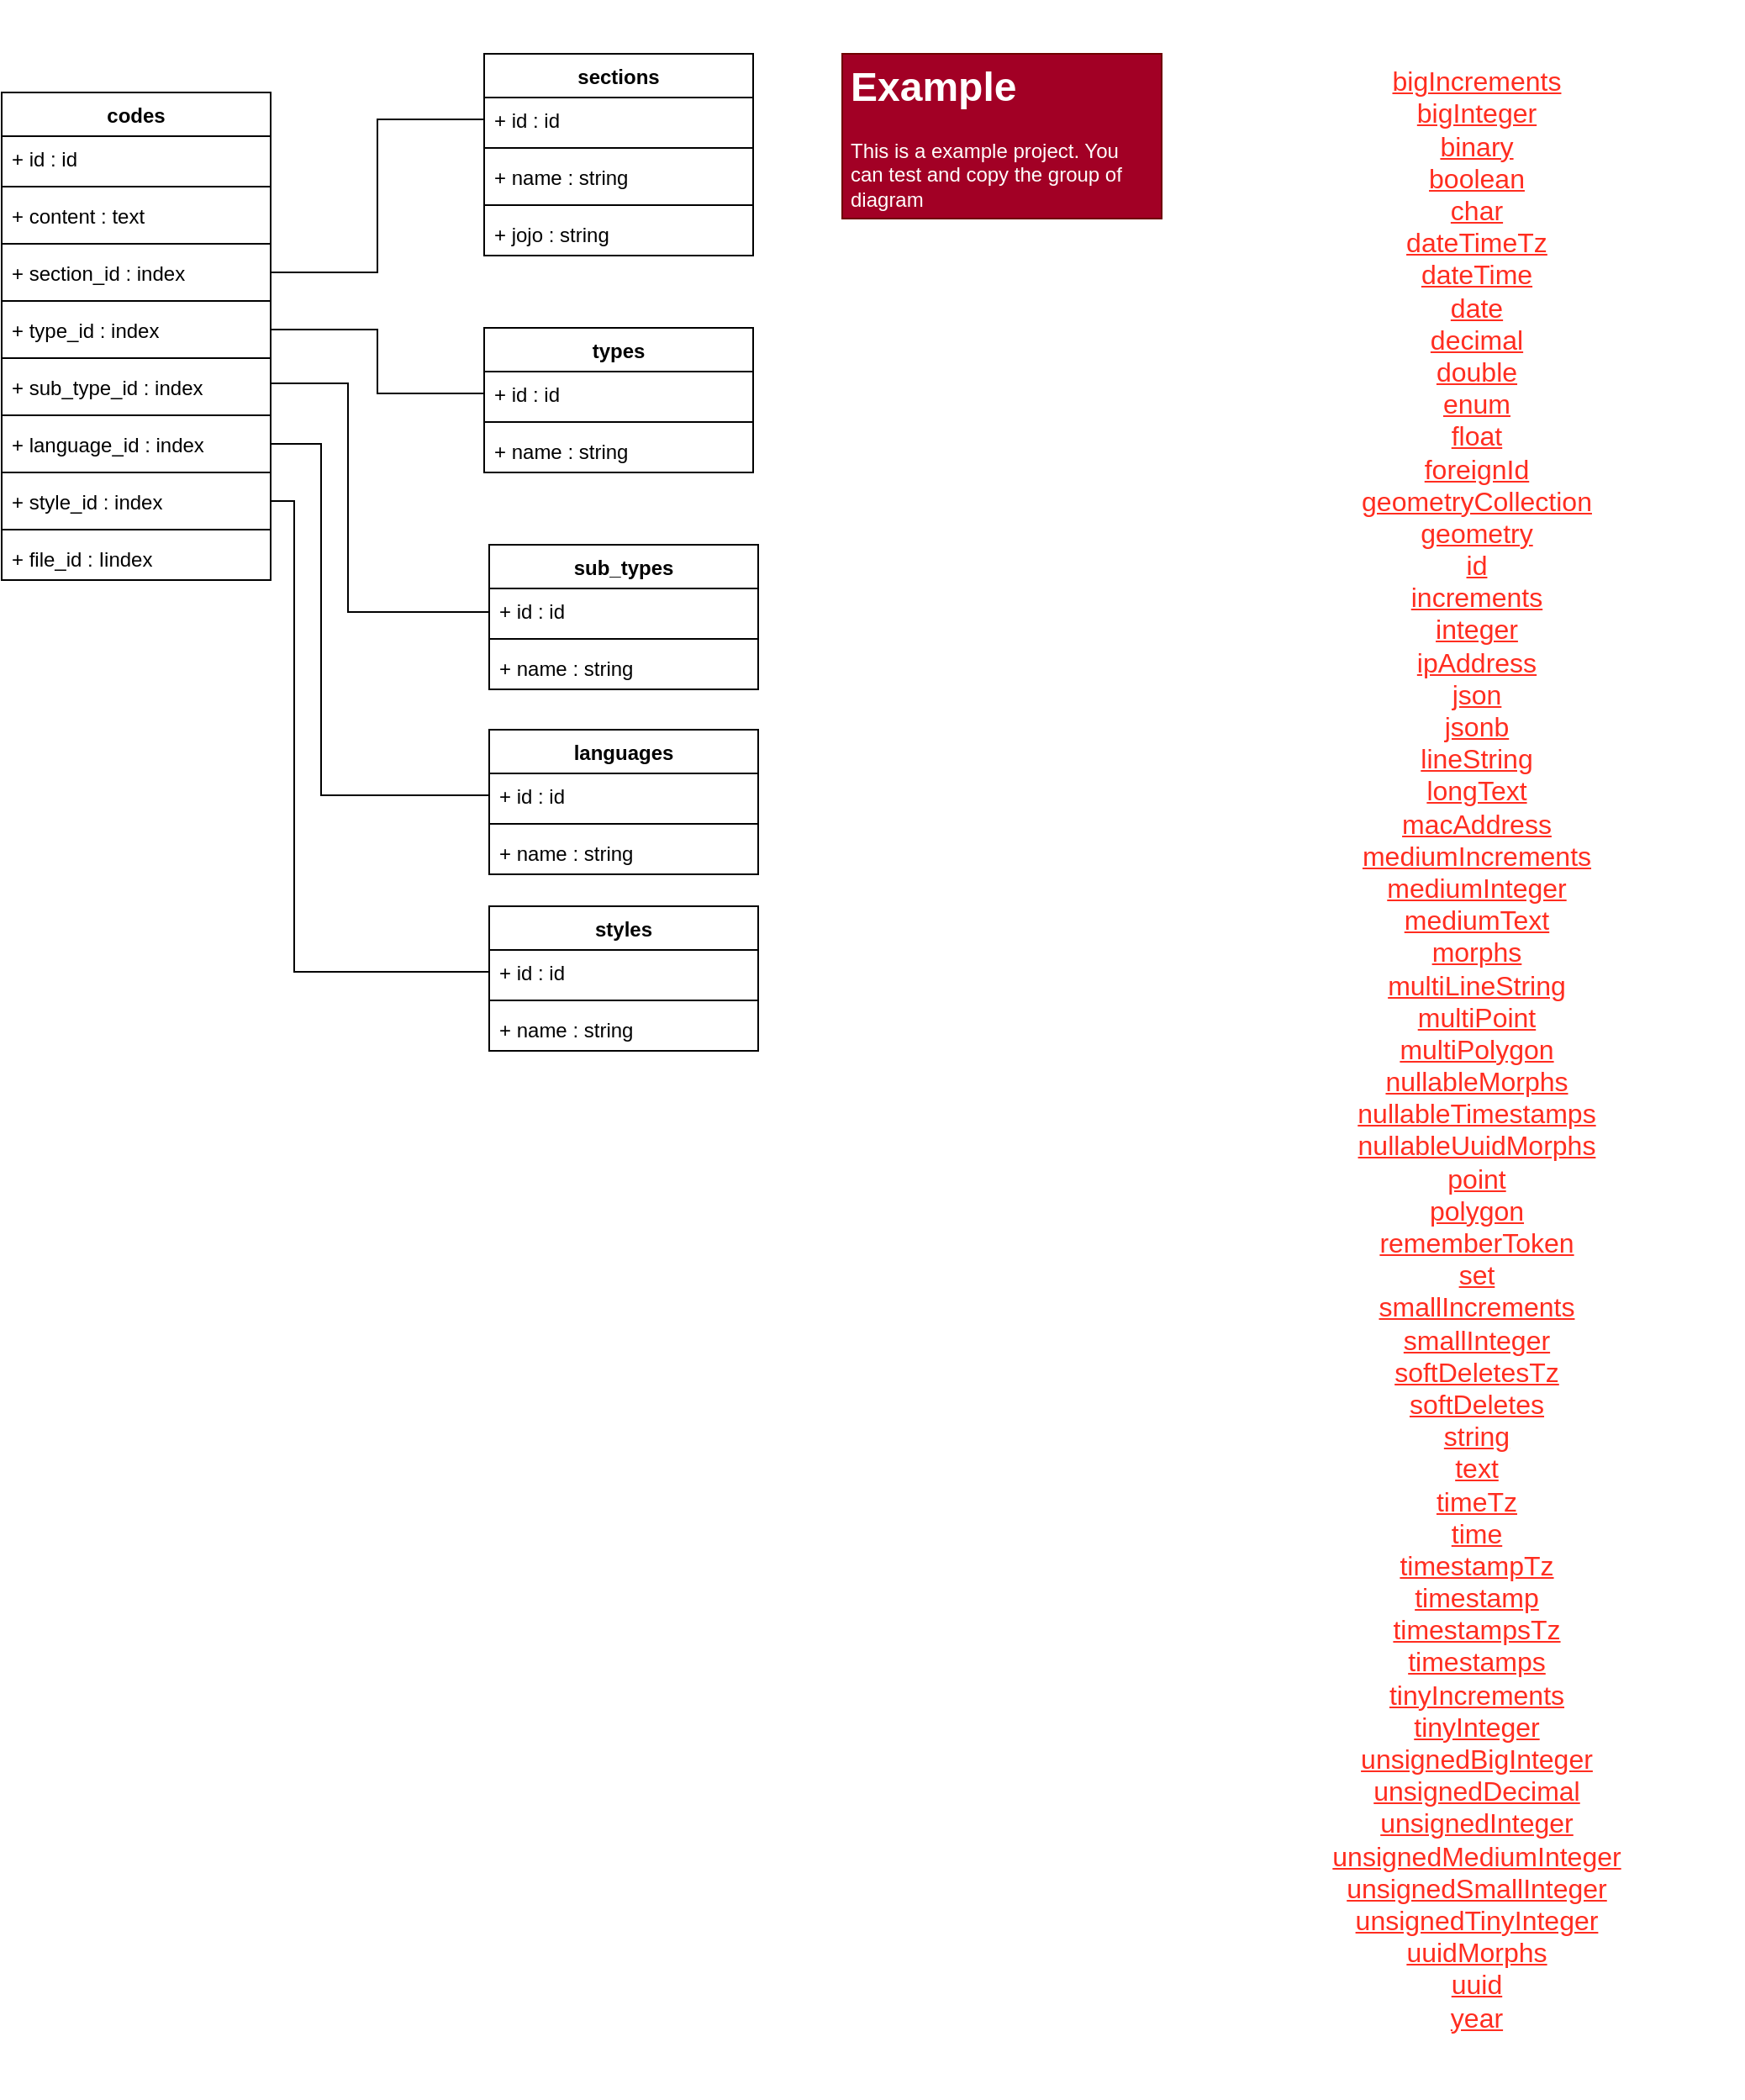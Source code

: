 <mxfile>
    <diagram id="k7ow1dBdbA-1RvV3ZMFT" name="Page-1">
        <mxGraphModel dx="-151" dy="830" grid="0" gridSize="10" guides="1" tooltips="1" connect="1" arrows="1" fold="1" page="1" pageScale="1" pageWidth="827" pageHeight="1169" math="0" shadow="0">
            <root>
                <mxCell id="0"/>
                <mxCell id="1" parent="0"/>
                <mxCell id="LKUsYHRYgJHmpgNFY8rc-46" value="&lt;h1&gt;Example&lt;/h1&gt;&lt;p&gt;This is a example project. You can test and copy the group of diagram&lt;/p&gt;" style="text;html=1;strokeColor=#6F0000;fillColor=#a20025;spacing=5;spacingTop=-20;whiteSpace=wrap;overflow=hidden;rounded=0;fontColor=#ffffff;" parent="1" vertex="1">
                    <mxGeometry x="1435" y="35" width="190" height="98" as="geometry"/>
                </mxCell>
                <mxCell id="LKUsYHRYgJHmpgNFY8rc-47" value="" style="group" parent="1" vertex="1" connectable="0">
                    <mxGeometry x="935" y="35" width="450" height="593" as="geometry"/>
                </mxCell>
                <mxCell id="LKUsYHRYgJHmpgNFY8rc-1" value="sections" style="swimlane;fontStyle=1;align=center;verticalAlign=top;childLayout=stackLayout;horizontal=1;startSize=26;horizontalStack=0;resizeParent=1;resizeParentMax=0;resizeLast=0;collapsible=1;marginBottom=0;" parent="LKUsYHRYgJHmpgNFY8rc-47" vertex="1">
                    <mxGeometry x="287" width="160" height="120" as="geometry"/>
                </mxCell>
                <mxCell id="LKUsYHRYgJHmpgNFY8rc-2" value="+ id : id" style="text;strokeColor=none;fillColor=none;align=left;verticalAlign=top;spacingLeft=4;spacingRight=4;overflow=hidden;rotatable=0;points=[[0,0.5],[1,0.5]];portConstraint=eastwest;" parent="LKUsYHRYgJHmpgNFY8rc-1" vertex="1">
                    <mxGeometry y="26" width="160" height="26" as="geometry"/>
                </mxCell>
                <mxCell id="LKUsYHRYgJHmpgNFY8rc-3" value="" style="line;strokeWidth=1;fillColor=none;align=left;verticalAlign=middle;spacingTop=-1;spacingLeft=3;spacingRight=3;rotatable=0;labelPosition=right;points=[];portConstraint=eastwest;" parent="LKUsYHRYgJHmpgNFY8rc-1" vertex="1">
                    <mxGeometry y="52" width="160" height="8" as="geometry"/>
                </mxCell>
                <mxCell id="LKUsYHRYgJHmpgNFY8rc-4" value="+ name : string" style="text;strokeColor=none;fillColor=none;align=left;verticalAlign=top;spacingLeft=4;spacingRight=4;overflow=hidden;rotatable=0;points=[[0,0.5],[1,0.5]];portConstraint=eastwest;" parent="LKUsYHRYgJHmpgNFY8rc-1" vertex="1">
                    <mxGeometry y="60" width="160" height="26" as="geometry"/>
                </mxCell>
                <mxCell id="LKUsYHRYgJHmpgNFY8rc-5" value="" style="line;strokeWidth=1;fillColor=none;align=left;verticalAlign=middle;spacingTop=-1;spacingLeft=3;spacingRight=3;rotatable=0;labelPosition=right;points=[];portConstraint=eastwest;" parent="LKUsYHRYgJHmpgNFY8rc-1" vertex="1">
                    <mxGeometry y="86" width="160" height="8" as="geometry"/>
                </mxCell>
                <mxCell id="LKUsYHRYgJHmpgNFY8rc-6" value="+ jojo : string" style="text;strokeColor=none;fillColor=none;align=left;verticalAlign=top;spacingLeft=4;spacingRight=4;overflow=hidden;rotatable=0;points=[[0,0.5],[1,0.5]];portConstraint=eastwest;" parent="LKUsYHRYgJHmpgNFY8rc-1" vertex="1">
                    <mxGeometry y="94" width="160" height="26" as="geometry"/>
                </mxCell>
                <mxCell id="LKUsYHRYgJHmpgNFY8rc-7" style="edgeStyle=orthogonalEdgeStyle;rounded=0;orthogonalLoop=1;jettySize=auto;html=1;entryX=0;entryY=0.5;entryDx=0;entryDy=0;endArrow=none;endFill=0;" parent="LKUsYHRYgJHmpgNFY8rc-47" source="LKUsYHRYgJHmpgNFY8rc-27" target="LKUsYHRYgJHmpgNFY8rc-2" edge="1">
                    <mxGeometry relative="1" as="geometry"/>
                </mxCell>
                <mxCell id="LKUsYHRYgJHmpgNFY8rc-18" value="languages" style="swimlane;fontStyle=1;align=center;verticalAlign=top;childLayout=stackLayout;horizontal=1;startSize=26;horizontalStack=0;resizeParent=1;resizeParentMax=0;resizeLast=0;collapsible=1;marginBottom=0;" parent="LKUsYHRYgJHmpgNFY8rc-47" vertex="1">
                    <mxGeometry x="290" y="402" width="160" height="86" as="geometry"/>
                </mxCell>
                <mxCell id="LKUsYHRYgJHmpgNFY8rc-19" value="+ id : id" style="text;strokeColor=none;fillColor=none;align=left;verticalAlign=top;spacingLeft=4;spacingRight=4;overflow=hidden;rotatable=0;points=[[0,0.5],[1,0.5]];portConstraint=eastwest;" parent="LKUsYHRYgJHmpgNFY8rc-18" vertex="1">
                    <mxGeometry y="26" width="160" height="26" as="geometry"/>
                </mxCell>
                <mxCell id="LKUsYHRYgJHmpgNFY8rc-20" value="" style="line;strokeWidth=1;fillColor=none;align=left;verticalAlign=middle;spacingTop=-1;spacingLeft=3;spacingRight=3;rotatable=0;labelPosition=right;points=[];portConstraint=eastwest;" parent="LKUsYHRYgJHmpgNFY8rc-18" vertex="1">
                    <mxGeometry y="52" width="160" height="8" as="geometry"/>
                </mxCell>
                <mxCell id="LKUsYHRYgJHmpgNFY8rc-21" value="+ name : string" style="text;strokeColor=none;fillColor=none;align=left;verticalAlign=top;spacingLeft=4;spacingRight=4;overflow=hidden;rotatable=0;points=[[0,0.5],[1,0.5]];portConstraint=eastwest;" parent="LKUsYHRYgJHmpgNFY8rc-18" vertex="1">
                    <mxGeometry y="60" width="160" height="26" as="geometry"/>
                </mxCell>
                <mxCell id="LKUsYHRYgJHmpgNFY8rc-22" value="codes" style="swimlane;fontStyle=1;align=center;verticalAlign=top;childLayout=stackLayout;horizontal=1;startSize=26;horizontalStack=0;resizeParent=1;resizeParentMax=0;resizeLast=0;collapsible=1;marginBottom=0;" parent="LKUsYHRYgJHmpgNFY8rc-47" vertex="1">
                    <mxGeometry y="23" width="160" height="290" as="geometry"/>
                </mxCell>
                <mxCell id="LKUsYHRYgJHmpgNFY8rc-23" value="+ id : id" style="text;strokeColor=none;fillColor=none;align=left;verticalAlign=top;spacingLeft=4;spacingRight=4;overflow=hidden;rotatable=0;points=[[0,0.5],[1,0.5]];portConstraint=eastwest;" parent="LKUsYHRYgJHmpgNFY8rc-22" vertex="1">
                    <mxGeometry y="26" width="160" height="26" as="geometry"/>
                </mxCell>
                <mxCell id="LKUsYHRYgJHmpgNFY8rc-24" value="" style="line;strokeWidth=1;fillColor=none;align=left;verticalAlign=middle;spacingTop=-1;spacingLeft=3;spacingRight=3;rotatable=0;labelPosition=right;points=[];portConstraint=eastwest;" parent="LKUsYHRYgJHmpgNFY8rc-22" vertex="1">
                    <mxGeometry y="52" width="160" height="8" as="geometry"/>
                </mxCell>
                <mxCell id="LKUsYHRYgJHmpgNFY8rc-25" value="+ content : text" style="text;strokeColor=none;fillColor=none;align=left;verticalAlign=top;spacingLeft=4;spacingRight=4;overflow=hidden;rotatable=0;points=[[0,0.5],[1,0.5]];portConstraint=eastwest;" parent="LKUsYHRYgJHmpgNFY8rc-22" vertex="1">
                    <mxGeometry y="60" width="160" height="26" as="geometry"/>
                </mxCell>
                <mxCell id="LKUsYHRYgJHmpgNFY8rc-26" value="" style="line;strokeWidth=1;fillColor=none;align=left;verticalAlign=middle;spacingTop=-1;spacingLeft=3;spacingRight=3;rotatable=0;labelPosition=right;points=[];portConstraint=eastwest;" parent="LKUsYHRYgJHmpgNFY8rc-22" vertex="1">
                    <mxGeometry y="86" width="160" height="8" as="geometry"/>
                </mxCell>
                <mxCell id="LKUsYHRYgJHmpgNFY8rc-27" value="+ section_id : index" style="text;strokeColor=none;fillColor=none;align=left;verticalAlign=top;spacingLeft=4;spacingRight=4;overflow=hidden;rotatable=0;points=[[0,0.5],[1,0.5]];portConstraint=eastwest;" parent="LKUsYHRYgJHmpgNFY8rc-22" vertex="1">
                    <mxGeometry y="94" width="160" height="26" as="geometry"/>
                </mxCell>
                <mxCell id="LKUsYHRYgJHmpgNFY8rc-28" value="" style="line;strokeWidth=1;fillColor=none;align=left;verticalAlign=middle;spacingTop=-1;spacingLeft=3;spacingRight=3;rotatable=0;labelPosition=right;points=[];portConstraint=eastwest;" parent="LKUsYHRYgJHmpgNFY8rc-22" vertex="1">
                    <mxGeometry y="120" width="160" height="8" as="geometry"/>
                </mxCell>
                <mxCell id="LKUsYHRYgJHmpgNFY8rc-29" value="+ type_id : index" style="text;strokeColor=none;fillColor=none;align=left;verticalAlign=top;spacingLeft=4;spacingRight=4;overflow=hidden;rotatable=0;points=[[0,0.5],[1,0.5]];portConstraint=eastwest;" parent="LKUsYHRYgJHmpgNFY8rc-22" vertex="1">
                    <mxGeometry y="128" width="160" height="26" as="geometry"/>
                </mxCell>
                <mxCell id="LKUsYHRYgJHmpgNFY8rc-30" value="" style="line;strokeWidth=1;fillColor=none;align=left;verticalAlign=middle;spacingTop=-1;spacingLeft=3;spacingRight=3;rotatable=0;labelPosition=right;points=[];portConstraint=eastwest;" parent="LKUsYHRYgJHmpgNFY8rc-22" vertex="1">
                    <mxGeometry y="154" width="160" height="8" as="geometry"/>
                </mxCell>
                <mxCell id="LKUsYHRYgJHmpgNFY8rc-31" value="+ sub_type_id : index" style="text;strokeColor=none;fillColor=none;align=left;verticalAlign=top;spacingLeft=4;spacingRight=4;overflow=hidden;rotatable=0;points=[[0,0.5],[1,0.5]];portConstraint=eastwest;" parent="LKUsYHRYgJHmpgNFY8rc-22" vertex="1">
                    <mxGeometry y="162" width="160" height="26" as="geometry"/>
                </mxCell>
                <mxCell id="LKUsYHRYgJHmpgNFY8rc-32" value="" style="line;strokeWidth=1;fillColor=none;align=left;verticalAlign=middle;spacingTop=-1;spacingLeft=3;spacingRight=3;rotatable=0;labelPosition=right;points=[];portConstraint=eastwest;" parent="LKUsYHRYgJHmpgNFY8rc-22" vertex="1">
                    <mxGeometry y="188" width="160" height="8" as="geometry"/>
                </mxCell>
                <mxCell id="LKUsYHRYgJHmpgNFY8rc-33" value="+ language_id : index" style="text;strokeColor=none;fillColor=none;align=left;verticalAlign=top;spacingLeft=4;spacingRight=4;overflow=hidden;rotatable=0;points=[[0,0.5],[1,0.5]];portConstraint=eastwest;" parent="LKUsYHRYgJHmpgNFY8rc-22" vertex="1">
                    <mxGeometry y="196" width="160" height="26" as="geometry"/>
                </mxCell>
                <mxCell id="LKUsYHRYgJHmpgNFY8rc-34" value="" style="line;strokeWidth=1;fillColor=none;align=left;verticalAlign=middle;spacingTop=-1;spacingLeft=3;spacingRight=3;rotatable=0;labelPosition=right;points=[];portConstraint=eastwest;" parent="LKUsYHRYgJHmpgNFY8rc-22" vertex="1">
                    <mxGeometry y="222" width="160" height="8" as="geometry"/>
                </mxCell>
                <mxCell id="LKUsYHRYgJHmpgNFY8rc-35" value="+ style_id : index" style="text;strokeColor=none;fillColor=none;align=left;verticalAlign=top;spacingLeft=4;spacingRight=4;overflow=hidden;rotatable=0;points=[[0,0.5],[1,0.5]];portConstraint=eastwest;" parent="LKUsYHRYgJHmpgNFY8rc-22" vertex="1">
                    <mxGeometry y="230" width="160" height="26" as="geometry"/>
                </mxCell>
                <mxCell id="LKUsYHRYgJHmpgNFY8rc-36" value="" style="line;strokeWidth=1;fillColor=none;align=left;verticalAlign=middle;spacingTop=-1;spacingLeft=3;spacingRight=3;rotatable=0;labelPosition=right;points=[];portConstraint=eastwest;" parent="LKUsYHRYgJHmpgNFY8rc-22" vertex="1">
                    <mxGeometry y="256" width="160" height="8" as="geometry"/>
                </mxCell>
                <mxCell id="LKUsYHRYgJHmpgNFY8rc-37" value="+ file_id : Iindex" style="text;strokeColor=none;fillColor=none;align=left;verticalAlign=top;spacingLeft=4;spacingRight=4;overflow=hidden;rotatable=0;points=[[0,0.5],[1,0.5]];portConstraint=eastwest;" parent="LKUsYHRYgJHmpgNFY8rc-22" vertex="1">
                    <mxGeometry y="264" width="160" height="26" as="geometry"/>
                </mxCell>
                <mxCell id="LKUsYHRYgJHmpgNFY8rc-40" style="edgeStyle=orthogonalEdgeStyle;rounded=0;orthogonalLoop=1;jettySize=auto;html=1;entryX=0;entryY=0.5;entryDx=0;entryDy=0;endArrow=none;endFill=0;" parent="LKUsYHRYgJHmpgNFY8rc-47" source="LKUsYHRYgJHmpgNFY8rc-33" target="LKUsYHRYgJHmpgNFY8rc-19" edge="1">
                    <mxGeometry relative="1" as="geometry">
                        <Array as="points">
                            <mxPoint x="190" y="232"/>
                            <mxPoint x="190" y="441"/>
                        </Array>
                    </mxGeometry>
                </mxCell>
                <mxCell id="LKUsYHRYgJHmpgNFY8rc-41" value="styles" style="swimlane;fontStyle=1;align=center;verticalAlign=top;childLayout=stackLayout;horizontal=1;startSize=26;horizontalStack=0;resizeParent=1;resizeParentMax=0;resizeLast=0;collapsible=1;marginBottom=0;" parent="LKUsYHRYgJHmpgNFY8rc-47" vertex="1">
                    <mxGeometry x="290" y="507" width="160" height="86" as="geometry"/>
                </mxCell>
                <mxCell id="LKUsYHRYgJHmpgNFY8rc-42" value="+ id : id" style="text;strokeColor=none;fillColor=none;align=left;verticalAlign=top;spacingLeft=4;spacingRight=4;overflow=hidden;rotatable=0;points=[[0,0.5],[1,0.5]];portConstraint=eastwest;" parent="LKUsYHRYgJHmpgNFY8rc-41" vertex="1">
                    <mxGeometry y="26" width="160" height="26" as="geometry"/>
                </mxCell>
                <mxCell id="LKUsYHRYgJHmpgNFY8rc-43" value="" style="line;strokeWidth=1;fillColor=none;align=left;verticalAlign=middle;spacingTop=-1;spacingLeft=3;spacingRight=3;rotatable=0;labelPosition=right;points=[];portConstraint=eastwest;" parent="LKUsYHRYgJHmpgNFY8rc-41" vertex="1">
                    <mxGeometry y="52" width="160" height="8" as="geometry"/>
                </mxCell>
                <mxCell id="LKUsYHRYgJHmpgNFY8rc-44" value="+ name : string" style="text;strokeColor=none;fillColor=none;align=left;verticalAlign=top;spacingLeft=4;spacingRight=4;overflow=hidden;rotatable=0;points=[[0,0.5],[1,0.5]];portConstraint=eastwest;" parent="LKUsYHRYgJHmpgNFY8rc-41" vertex="1">
                    <mxGeometry y="60" width="160" height="26" as="geometry"/>
                </mxCell>
                <mxCell id="LKUsYHRYgJHmpgNFY8rc-45" style="edgeStyle=orthogonalEdgeStyle;rounded=0;orthogonalLoop=1;jettySize=auto;html=1;endArrow=none;endFill=0;" parent="LKUsYHRYgJHmpgNFY8rc-47" source="LKUsYHRYgJHmpgNFY8rc-35" target="LKUsYHRYgJHmpgNFY8rc-42" edge="1">
                    <mxGeometry relative="1" as="geometry">
                        <Array as="points">
                            <mxPoint x="174" y="266"/>
                            <mxPoint x="174" y="546"/>
                        </Array>
                    </mxGeometry>
                </mxCell>
                <mxCell id="LKUsYHRYgJHmpgNFY8rc-14" value="sub_types" style="swimlane;fontStyle=1;align=center;verticalAlign=top;childLayout=stackLayout;horizontal=1;startSize=26;horizontalStack=0;resizeParent=1;resizeParentMax=0;resizeLast=0;collapsible=1;marginBottom=0;" parent="LKUsYHRYgJHmpgNFY8rc-47" vertex="1">
                    <mxGeometry x="290" y="292" width="160" height="86" as="geometry"/>
                </mxCell>
                <mxCell id="LKUsYHRYgJHmpgNFY8rc-15" value="+ id : id" style="text;strokeColor=none;fillColor=none;align=left;verticalAlign=top;spacingLeft=4;spacingRight=4;overflow=hidden;rotatable=0;points=[[0,0.5],[1,0.5]];portConstraint=eastwest;" parent="LKUsYHRYgJHmpgNFY8rc-14" vertex="1">
                    <mxGeometry y="26" width="160" height="26" as="geometry"/>
                </mxCell>
                <mxCell id="LKUsYHRYgJHmpgNFY8rc-16" value="" style="line;strokeWidth=1;fillColor=none;align=left;verticalAlign=middle;spacingTop=-1;spacingLeft=3;spacingRight=3;rotatable=0;labelPosition=right;points=[];portConstraint=eastwest;" parent="LKUsYHRYgJHmpgNFY8rc-14" vertex="1">
                    <mxGeometry y="52" width="160" height="8" as="geometry"/>
                </mxCell>
                <mxCell id="LKUsYHRYgJHmpgNFY8rc-17" value="+ name : string" style="text;strokeColor=none;fillColor=none;align=left;verticalAlign=top;spacingLeft=4;spacingRight=4;overflow=hidden;rotatable=0;points=[[0,0.5],[1,0.5]];portConstraint=eastwest;" parent="LKUsYHRYgJHmpgNFY8rc-14" vertex="1">
                    <mxGeometry y="60" width="160" height="26" as="geometry"/>
                </mxCell>
                <mxCell id="LKUsYHRYgJHmpgNFY8rc-13" style="edgeStyle=orthogonalEdgeStyle;rounded=0;orthogonalLoop=1;jettySize=auto;html=1;endArrow=none;endFill=0;" parent="LKUsYHRYgJHmpgNFY8rc-47" source="LKUsYHRYgJHmpgNFY8rc-14" target="LKUsYHRYgJHmpgNFY8rc-31" edge="1">
                    <mxGeometry relative="1" as="geometry">
                        <Array as="points">
                            <mxPoint x="206" y="332"/>
                            <mxPoint x="206" y="196"/>
                        </Array>
                    </mxGeometry>
                </mxCell>
                <mxCell id="LKUsYHRYgJHmpgNFY8rc-9" value="types" style="swimlane;fontStyle=1;align=center;verticalAlign=top;childLayout=stackLayout;horizontal=1;startSize=26;horizontalStack=0;resizeParent=1;resizeParentMax=0;resizeLast=0;collapsible=1;marginBottom=0;" parent="LKUsYHRYgJHmpgNFY8rc-47" vertex="1">
                    <mxGeometry x="287" y="163" width="160" height="86" as="geometry"/>
                </mxCell>
                <mxCell id="LKUsYHRYgJHmpgNFY8rc-10" value="+ id : id" style="text;strokeColor=none;fillColor=none;align=left;verticalAlign=top;spacingLeft=4;spacingRight=4;overflow=hidden;rotatable=0;points=[[0,0.5],[1,0.5]];portConstraint=eastwest;" parent="LKUsYHRYgJHmpgNFY8rc-9" vertex="1">
                    <mxGeometry y="26" width="160" height="26" as="geometry"/>
                </mxCell>
                <mxCell id="LKUsYHRYgJHmpgNFY8rc-11" value="" style="line;strokeWidth=1;fillColor=none;align=left;verticalAlign=middle;spacingTop=-1;spacingLeft=3;spacingRight=3;rotatable=0;labelPosition=right;points=[];portConstraint=eastwest;" parent="LKUsYHRYgJHmpgNFY8rc-9" vertex="1">
                    <mxGeometry y="52" width="160" height="8" as="geometry"/>
                </mxCell>
                <mxCell id="LKUsYHRYgJHmpgNFY8rc-12" value="+ name : string" style="text;strokeColor=none;fillColor=none;align=left;verticalAlign=top;spacingLeft=4;spacingRight=4;overflow=hidden;rotatable=0;points=[[0,0.5],[1,0.5]];portConstraint=eastwest;" parent="LKUsYHRYgJHmpgNFY8rc-9" vertex="1">
                    <mxGeometry y="60" width="160" height="26" as="geometry"/>
                </mxCell>
                <mxCell id="LKUsYHRYgJHmpgNFY8rc-8" style="edgeStyle=orthogonalEdgeStyle;rounded=0;orthogonalLoop=1;jettySize=auto;html=1;endArrow=none;endFill=0;" parent="LKUsYHRYgJHmpgNFY8rc-47" source="LKUsYHRYgJHmpgNFY8rc-29" target="LKUsYHRYgJHmpgNFY8rc-10" edge="1">
                    <mxGeometry relative="1" as="geometry"/>
                </mxCell>
                <mxCell id="LKUsYHRYgJHmpgNFY8rc-48" value="&lt;a href=&quot;https://laravel.com/docs/8.x/migrations#column-method-bigIncrements&quot; style=&quot;box-sizing: border-box ; border: 0px solid rgb(231 , 232 , 242) ; color: rgb(255 , 45 , 32) ; position: relative ; transition: all 0.3s ease 0s ; word-break: break-word ; display: block ; font-family: , , , , , &amp;#34;segoe ui&amp;#34; , &amp;#34;roboto&amp;#34; , &amp;#34;helvetica neue&amp;#34; , &amp;#34;arial&amp;#34; , &amp;#34;noto sans&amp;#34; , sans-serif , &amp;#34;apple color emoji&amp;#34; , &amp;#34;segoe ui emoji&amp;#34; , &amp;#34;segoe ui symbol&amp;#34; , &amp;#34;noto color emoji&amp;#34; ; font-size: 16px&quot;&gt;bigIncrements&lt;/a&gt;&lt;a href=&quot;https://laravel.com/docs/8.x/migrations#column-method-bigInteger&quot; style=&quot;box-sizing: border-box ; border: 0px solid rgb(231 , 232 , 242) ; color: rgb(255 , 45 , 32) ; position: relative ; transition: all 0.3s ease 0s ; word-break: break-word ; display: block ; font-family: , , , , , &amp;#34;segoe ui&amp;#34; , &amp;#34;roboto&amp;#34; , &amp;#34;helvetica neue&amp;#34; , &amp;#34;arial&amp;#34; , &amp;#34;noto sans&amp;#34; , sans-serif , &amp;#34;apple color emoji&amp;#34; , &amp;#34;segoe ui emoji&amp;#34; , &amp;#34;segoe ui symbol&amp;#34; , &amp;#34;noto color emoji&amp;#34; ; font-size: 16px&quot;&gt;bigInteger&lt;/a&gt;&lt;a href=&quot;https://laravel.com/docs/8.x/migrations#column-method-binary&quot; style=&quot;box-sizing: border-box ; border: 0px solid rgb(231 , 232 , 242) ; color: rgb(255 , 45 , 32) ; position: relative ; transition: all 0.3s ease 0s ; word-break: break-word ; display: block ; font-family: , , , , , &amp;#34;segoe ui&amp;#34; , &amp;#34;roboto&amp;#34; , &amp;#34;helvetica neue&amp;#34; , &amp;#34;arial&amp;#34; , &amp;#34;noto sans&amp;#34; , sans-serif , &amp;#34;apple color emoji&amp;#34; , &amp;#34;segoe ui emoji&amp;#34; , &amp;#34;segoe ui symbol&amp;#34; , &amp;#34;noto color emoji&amp;#34; ; font-size: 16px&quot;&gt;binary&lt;/a&gt;&lt;a href=&quot;https://laravel.com/docs/8.x/migrations#column-method-boolean&quot; style=&quot;box-sizing: border-box ; border: 0px solid rgb(231 , 232 , 242) ; color: rgb(255 , 45 , 32) ; position: relative ; transition: all 0.3s ease 0s ; word-break: break-word ; display: block ; font-family: , , , , , &amp;#34;segoe ui&amp;#34; , &amp;#34;roboto&amp;#34; , &amp;#34;helvetica neue&amp;#34; , &amp;#34;arial&amp;#34; , &amp;#34;noto sans&amp;#34; , sans-serif , &amp;#34;apple color emoji&amp;#34; , &amp;#34;segoe ui emoji&amp;#34; , &amp;#34;segoe ui symbol&amp;#34; , &amp;#34;noto color emoji&amp;#34; ; font-size: 16px&quot;&gt;boolean&lt;/a&gt;&lt;a href=&quot;https://laravel.com/docs/8.x/migrations#column-method-char&quot; style=&quot;box-sizing: border-box ; border: 0px solid rgb(231 , 232 , 242) ; color: rgb(255 , 45 , 32) ; position: relative ; transition: all 0.3s ease 0s ; word-break: break-word ; display: block ; font-family: , , , , , &amp;#34;segoe ui&amp;#34; , &amp;#34;roboto&amp;#34; , &amp;#34;helvetica neue&amp;#34; , &amp;#34;arial&amp;#34; , &amp;#34;noto sans&amp;#34; , sans-serif , &amp;#34;apple color emoji&amp;#34; , &amp;#34;segoe ui emoji&amp;#34; , &amp;#34;segoe ui symbol&amp;#34; , &amp;#34;noto color emoji&amp;#34; ; font-size: 16px&quot;&gt;char&lt;/a&gt;&lt;a href=&quot;https://laravel.com/docs/8.x/migrations#column-method-dateTimeTz&quot; style=&quot;box-sizing: border-box ; border: 0px solid rgb(231 , 232 , 242) ; color: rgb(255 , 45 , 32) ; position: relative ; transition: all 0.3s ease 0s ; word-break: break-word ; display: block ; font-family: , , , , , &amp;#34;segoe ui&amp;#34; , &amp;#34;roboto&amp;#34; , &amp;#34;helvetica neue&amp;#34; , &amp;#34;arial&amp;#34; , &amp;#34;noto sans&amp;#34; , sans-serif , &amp;#34;apple color emoji&amp;#34; , &amp;#34;segoe ui emoji&amp;#34; , &amp;#34;segoe ui symbol&amp;#34; , &amp;#34;noto color emoji&amp;#34; ; font-size: 16px&quot;&gt;dateTimeTz&lt;/a&gt;&lt;a href=&quot;https://laravel.com/docs/8.x/migrations#column-method-dateTime&quot; style=&quot;box-sizing: border-box ; border: 0px solid rgb(231 , 232 , 242) ; color: rgb(255 , 45 , 32) ; position: relative ; transition: all 0.3s ease 0s ; word-break: break-word ; display: block ; font-family: , , , , , &amp;#34;segoe ui&amp;#34; , &amp;#34;roboto&amp;#34; , &amp;#34;helvetica neue&amp;#34; , &amp;#34;arial&amp;#34; , &amp;#34;noto sans&amp;#34; , sans-serif , &amp;#34;apple color emoji&amp;#34; , &amp;#34;segoe ui emoji&amp;#34; , &amp;#34;segoe ui symbol&amp;#34; , &amp;#34;noto color emoji&amp;#34; ; font-size: 16px&quot;&gt;dateTime&lt;/a&gt;&lt;a href=&quot;https://laravel.com/docs/8.x/migrations#column-method-date&quot; style=&quot;box-sizing: border-box ; border: 0px solid rgb(231 , 232 , 242) ; color: rgb(255 , 45 , 32) ; position: relative ; transition: all 0.3s ease 0s ; word-break: break-word ; display: block ; font-family: , , , , , &amp;#34;segoe ui&amp;#34; , &amp;#34;roboto&amp;#34; , &amp;#34;helvetica neue&amp;#34; , &amp;#34;arial&amp;#34; , &amp;#34;noto sans&amp;#34; , sans-serif , &amp;#34;apple color emoji&amp;#34; , &amp;#34;segoe ui emoji&amp;#34; , &amp;#34;segoe ui symbol&amp;#34; , &amp;#34;noto color emoji&amp;#34; ; font-size: 16px&quot;&gt;date&lt;/a&gt;&lt;a href=&quot;https://laravel.com/docs/8.x/migrations#column-method-decimal&quot; style=&quot;box-sizing: border-box ; border: 0px solid rgb(231 , 232 , 242) ; color: rgb(255 , 45 , 32) ; position: relative ; transition: all 0.3s ease 0s ; word-break: break-word ; display: block ; font-family: , , , , , &amp;#34;segoe ui&amp;#34; , &amp;#34;roboto&amp;#34; , &amp;#34;helvetica neue&amp;#34; , &amp;#34;arial&amp;#34; , &amp;#34;noto sans&amp;#34; , sans-serif , &amp;#34;apple color emoji&amp;#34; , &amp;#34;segoe ui emoji&amp;#34; , &amp;#34;segoe ui symbol&amp;#34; , &amp;#34;noto color emoji&amp;#34; ; font-size: 16px&quot;&gt;decimal&lt;/a&gt;&lt;a href=&quot;https://laravel.com/docs/8.x/migrations#column-method-double&quot; style=&quot;box-sizing: border-box ; border: 0px solid rgb(231 , 232 , 242) ; color: rgb(255 , 45 , 32) ; position: relative ; transition: all 0.3s ease 0s ; word-break: break-word ; display: block ; font-family: , , , , , &amp;#34;segoe ui&amp;#34; , &amp;#34;roboto&amp;#34; , &amp;#34;helvetica neue&amp;#34; , &amp;#34;arial&amp;#34; , &amp;#34;noto sans&amp;#34; , sans-serif , &amp;#34;apple color emoji&amp;#34; , &amp;#34;segoe ui emoji&amp;#34; , &amp;#34;segoe ui symbol&amp;#34; , &amp;#34;noto color emoji&amp;#34; ; font-size: 16px&quot;&gt;double&lt;/a&gt;&lt;a href=&quot;https://laravel.com/docs/8.x/migrations#column-method-enum&quot; style=&quot;box-sizing: border-box ; border: 0px solid rgb(231 , 232 , 242) ; color: rgb(255 , 45 , 32) ; position: relative ; transition: all 0.3s ease 0s ; word-break: break-word ; display: block ; font-family: , , , , , &amp;#34;segoe ui&amp;#34; , &amp;#34;roboto&amp;#34; , &amp;#34;helvetica neue&amp;#34; , &amp;#34;arial&amp;#34; , &amp;#34;noto sans&amp;#34; , sans-serif , &amp;#34;apple color emoji&amp;#34; , &amp;#34;segoe ui emoji&amp;#34; , &amp;#34;segoe ui symbol&amp;#34; , &amp;#34;noto color emoji&amp;#34; ; font-size: 16px&quot;&gt;enum&lt;/a&gt;&lt;a href=&quot;https://laravel.com/docs/8.x/migrations#column-method-float&quot; style=&quot;box-sizing: border-box ; border: 0px solid rgb(231 , 232 , 242) ; color: rgb(255 , 45 , 32) ; position: relative ; transition: all 0.3s ease 0s ; word-break: break-word ; display: block ; font-family: , , , , , &amp;#34;segoe ui&amp;#34; , &amp;#34;roboto&amp;#34; , &amp;#34;helvetica neue&amp;#34; , &amp;#34;arial&amp;#34; , &amp;#34;noto sans&amp;#34; , sans-serif , &amp;#34;apple color emoji&amp;#34; , &amp;#34;segoe ui emoji&amp;#34; , &amp;#34;segoe ui symbol&amp;#34; , &amp;#34;noto color emoji&amp;#34; ; font-size: 16px&quot;&gt;float&lt;/a&gt;&lt;a href=&quot;https://laravel.com/docs/8.x/migrations#column-method-foreignId&quot; style=&quot;box-sizing: border-box ; border: 0px solid rgb(231 , 232 , 242) ; color: rgb(255 , 45 , 32) ; position: relative ; transition: all 0.3s ease 0s ; word-break: break-word ; display: block ; font-family: , , , , , &amp;#34;segoe ui&amp;#34; , &amp;#34;roboto&amp;#34; , &amp;#34;helvetica neue&amp;#34; , &amp;#34;arial&amp;#34; , &amp;#34;noto sans&amp;#34; , sans-serif , &amp;#34;apple color emoji&amp;#34; , &amp;#34;segoe ui emoji&amp;#34; , &amp;#34;segoe ui symbol&amp;#34; , &amp;#34;noto color emoji&amp;#34; ; font-size: 16px&quot;&gt;foreignId&lt;/a&gt;&lt;a href=&quot;https://laravel.com/docs/8.x/migrations#column-method-geometryCollection&quot; style=&quot;box-sizing: border-box ; border: 0px solid rgb(231 , 232 , 242) ; color: rgb(255 , 45 , 32) ; position: relative ; transition: all 0.3s ease 0s ; word-break: break-word ; display: block ; font-family: , , , , , &amp;#34;segoe ui&amp;#34; , &amp;#34;roboto&amp;#34; , &amp;#34;helvetica neue&amp;#34; , &amp;#34;arial&amp;#34; , &amp;#34;noto sans&amp;#34; , sans-serif , &amp;#34;apple color emoji&amp;#34; , &amp;#34;segoe ui emoji&amp;#34; , &amp;#34;segoe ui symbol&amp;#34; , &amp;#34;noto color emoji&amp;#34; ; font-size: 16px&quot;&gt;geometryCollection&lt;/a&gt;&lt;a href=&quot;https://laravel.com/docs/8.x/migrations#column-method-geometry&quot; style=&quot;box-sizing: border-box ; border: 0px solid rgb(231 , 232 , 242) ; color: rgb(255 , 45 , 32) ; position: relative ; transition: all 0.3s ease 0s ; word-break: break-word ; display: block ; font-family: , , , , , &amp;#34;segoe ui&amp;#34; , &amp;#34;roboto&amp;#34; , &amp;#34;helvetica neue&amp;#34; , &amp;#34;arial&amp;#34; , &amp;#34;noto sans&amp;#34; , sans-serif , &amp;#34;apple color emoji&amp;#34; , &amp;#34;segoe ui emoji&amp;#34; , &amp;#34;segoe ui symbol&amp;#34; , &amp;#34;noto color emoji&amp;#34; ; font-size: 16px&quot;&gt;geometry&lt;/a&gt;&lt;a href=&quot;https://laravel.com/docs/8.x/migrations#column-method-id&quot; style=&quot;box-sizing: border-box ; border: 0px solid rgb(231 , 232 , 242) ; color: rgb(255 , 45 , 32) ; position: relative ; transition: all 0.3s ease 0s ; word-break: break-word ; display: block ; font-family: , , , , , &amp;#34;segoe ui&amp;#34; , &amp;#34;roboto&amp;#34; , &amp;#34;helvetica neue&amp;#34; , &amp;#34;arial&amp;#34; , &amp;#34;noto sans&amp;#34; , sans-serif , &amp;#34;apple color emoji&amp;#34; , &amp;#34;segoe ui emoji&amp;#34; , &amp;#34;segoe ui symbol&amp;#34; , &amp;#34;noto color emoji&amp;#34; ; font-size: 16px&quot;&gt;id&lt;/a&gt;&lt;a href=&quot;https://laravel.com/docs/8.x/migrations#column-method-increments&quot; style=&quot;box-sizing: border-box ; border: 0px solid rgb(231 , 232 , 242) ; color: rgb(255 , 45 , 32) ; position: relative ; transition: all 0.3s ease 0s ; word-break: break-word ; display: block ; font-family: , , , , , &amp;#34;segoe ui&amp;#34; , &amp;#34;roboto&amp;#34; , &amp;#34;helvetica neue&amp;#34; , &amp;#34;arial&amp;#34; , &amp;#34;noto sans&amp;#34; , sans-serif , &amp;#34;apple color emoji&amp;#34; , &amp;#34;segoe ui emoji&amp;#34; , &amp;#34;segoe ui symbol&amp;#34; , &amp;#34;noto color emoji&amp;#34; ; font-size: 16px&quot;&gt;increments&lt;/a&gt;&lt;a href=&quot;https://laravel.com/docs/8.x/migrations#column-method-integer&quot; style=&quot;box-sizing: border-box ; border: 0px solid rgb(231 , 232 , 242) ; color: rgb(255 , 45 , 32) ; position: relative ; transition: all 0.3s ease 0s ; word-break: break-word ; display: block ; font-family: , , , , , &amp;#34;segoe ui&amp;#34; , &amp;#34;roboto&amp;#34; , &amp;#34;helvetica neue&amp;#34; , &amp;#34;arial&amp;#34; , &amp;#34;noto sans&amp;#34; , sans-serif , &amp;#34;apple color emoji&amp;#34; , &amp;#34;segoe ui emoji&amp;#34; , &amp;#34;segoe ui symbol&amp;#34; , &amp;#34;noto color emoji&amp;#34; ; font-size: 16px&quot;&gt;integer&lt;/a&gt;&lt;a href=&quot;https://laravel.com/docs/8.x/migrations#column-method-ipAddress&quot; style=&quot;box-sizing: border-box ; border: 0px solid rgb(231 , 232 , 242) ; color: rgb(255 , 45 , 32) ; position: relative ; transition: all 0.3s ease 0s ; word-break: break-word ; display: block ; font-family: , , , , , &amp;#34;segoe ui&amp;#34; , &amp;#34;roboto&amp;#34; , &amp;#34;helvetica neue&amp;#34; , &amp;#34;arial&amp;#34; , &amp;#34;noto sans&amp;#34; , sans-serif , &amp;#34;apple color emoji&amp;#34; , &amp;#34;segoe ui emoji&amp;#34; , &amp;#34;segoe ui symbol&amp;#34; , &amp;#34;noto color emoji&amp;#34; ; font-size: 16px&quot;&gt;ipAddress&lt;/a&gt;&lt;a href=&quot;https://laravel.com/docs/8.x/migrations#column-method-json&quot; style=&quot;box-sizing: border-box ; border: 0px solid rgb(231 , 232 , 242) ; color: rgb(255 , 45 , 32) ; position: relative ; transition: all 0.3s ease 0s ; word-break: break-word ; display: block ; font-family: , , , , , &amp;#34;segoe ui&amp;#34; , &amp;#34;roboto&amp;#34; , &amp;#34;helvetica neue&amp;#34; , &amp;#34;arial&amp;#34; , &amp;#34;noto sans&amp;#34; , sans-serif , &amp;#34;apple color emoji&amp;#34; , &amp;#34;segoe ui emoji&amp;#34; , &amp;#34;segoe ui symbol&amp;#34; , &amp;#34;noto color emoji&amp;#34; ; font-size: 16px&quot;&gt;json&lt;/a&gt;&lt;a href=&quot;https://laravel.com/docs/8.x/migrations#column-method-jsonb&quot; style=&quot;box-sizing: border-box ; border: 0px solid rgb(231 , 232 , 242) ; color: rgb(255 , 45 , 32) ; position: relative ; transition: all 0.3s ease 0s ; word-break: break-word ; display: block ; font-family: , , , , , &amp;#34;segoe ui&amp;#34; , &amp;#34;roboto&amp;#34; , &amp;#34;helvetica neue&amp;#34; , &amp;#34;arial&amp;#34; , &amp;#34;noto sans&amp;#34; , sans-serif , &amp;#34;apple color emoji&amp;#34; , &amp;#34;segoe ui emoji&amp;#34; , &amp;#34;segoe ui symbol&amp;#34; , &amp;#34;noto color emoji&amp;#34; ; font-size: 16px&quot;&gt;jsonb&lt;/a&gt;&lt;a href=&quot;https://laravel.com/docs/8.x/migrations#column-method-lineString&quot; style=&quot;box-sizing: border-box ; border: 0px solid rgb(231 , 232 , 242) ; color: rgb(255 , 45 , 32) ; position: relative ; transition: all 0.3s ease 0s ; word-break: break-word ; display: block ; font-family: , , , , , &amp;#34;segoe ui&amp;#34; , &amp;#34;roboto&amp;#34; , &amp;#34;helvetica neue&amp;#34; , &amp;#34;arial&amp;#34; , &amp;#34;noto sans&amp;#34; , sans-serif , &amp;#34;apple color emoji&amp;#34; , &amp;#34;segoe ui emoji&amp;#34; , &amp;#34;segoe ui symbol&amp;#34; , &amp;#34;noto color emoji&amp;#34; ; font-size: 16px&quot;&gt;lineString&lt;/a&gt;&lt;a href=&quot;https://laravel.com/docs/8.x/migrations#column-method-longText&quot; style=&quot;box-sizing: border-box ; border: 0px solid rgb(231 , 232 , 242) ; color: rgb(255 , 45 , 32) ; position: relative ; transition: all 0.3s ease 0s ; word-break: break-word ; display: block ; font-family: , , , , , &amp;#34;segoe ui&amp;#34; , &amp;#34;roboto&amp;#34; , &amp;#34;helvetica neue&amp;#34; , &amp;#34;arial&amp;#34; , &amp;#34;noto sans&amp;#34; , sans-serif , &amp;#34;apple color emoji&amp;#34; , &amp;#34;segoe ui emoji&amp;#34; , &amp;#34;segoe ui symbol&amp;#34; , &amp;#34;noto color emoji&amp;#34; ; font-size: 16px&quot;&gt;longText&lt;/a&gt;&lt;a href=&quot;https://laravel.com/docs/8.x/migrations#column-method-macAddress&quot; style=&quot;box-sizing: border-box ; border: 0px solid rgb(231 , 232 , 242) ; color: rgb(255 , 45 , 32) ; position: relative ; transition: all 0.3s ease 0s ; word-break: break-word ; display: block ; font-family: , , , , , &amp;#34;segoe ui&amp;#34; , &amp;#34;roboto&amp;#34; , &amp;#34;helvetica neue&amp;#34; , &amp;#34;arial&amp;#34; , &amp;#34;noto sans&amp;#34; , sans-serif , &amp;#34;apple color emoji&amp;#34; , &amp;#34;segoe ui emoji&amp;#34; , &amp;#34;segoe ui symbol&amp;#34; , &amp;#34;noto color emoji&amp;#34; ; font-size: 16px&quot;&gt;macAddress&lt;/a&gt;&lt;a href=&quot;https://laravel.com/docs/8.x/migrations#column-method-mediumIncrements&quot; style=&quot;box-sizing: border-box ; border: 0px solid rgb(231 , 232 , 242) ; color: rgb(255 , 45 , 32) ; position: relative ; transition: all 0.3s ease 0s ; word-break: break-word ; display: block ; font-family: , , , , , &amp;#34;segoe ui&amp;#34; , &amp;#34;roboto&amp;#34; , &amp;#34;helvetica neue&amp;#34; , &amp;#34;arial&amp;#34; , &amp;#34;noto sans&amp;#34; , sans-serif , &amp;#34;apple color emoji&amp;#34; , &amp;#34;segoe ui emoji&amp;#34; , &amp;#34;segoe ui symbol&amp;#34; , &amp;#34;noto color emoji&amp;#34; ; font-size: 16px&quot;&gt;mediumIncrements&lt;/a&gt;&lt;a href=&quot;https://laravel.com/docs/8.x/migrations#column-method-mediumInteger&quot; style=&quot;box-sizing: border-box ; border: 0px solid rgb(231 , 232 , 242) ; color: rgb(255 , 45 , 32) ; position: relative ; transition: all 0.3s ease 0s ; word-break: break-word ; display: block ; font-family: , , , , , &amp;#34;segoe ui&amp;#34; , &amp;#34;roboto&amp;#34; , &amp;#34;helvetica neue&amp;#34; , &amp;#34;arial&amp;#34; , &amp;#34;noto sans&amp;#34; , sans-serif , &amp;#34;apple color emoji&amp;#34; , &amp;#34;segoe ui emoji&amp;#34; , &amp;#34;segoe ui symbol&amp;#34; , &amp;#34;noto color emoji&amp;#34; ; font-size: 16px&quot;&gt;mediumInteger&lt;/a&gt;&lt;a href=&quot;https://laravel.com/docs/8.x/migrations#column-method-mediumText&quot; style=&quot;box-sizing: border-box ; border: 0px solid rgb(231 , 232 , 242) ; color: rgb(255 , 45 , 32) ; position: relative ; transition: all 0.3s ease 0s ; word-break: break-word ; display: block ; font-family: , , , , , &amp;#34;segoe ui&amp;#34; , &amp;#34;roboto&amp;#34; , &amp;#34;helvetica neue&amp;#34; , &amp;#34;arial&amp;#34; , &amp;#34;noto sans&amp;#34; , sans-serif , &amp;#34;apple color emoji&amp;#34; , &amp;#34;segoe ui emoji&amp;#34; , &amp;#34;segoe ui symbol&amp;#34; , &amp;#34;noto color emoji&amp;#34; ; font-size: 16px&quot;&gt;mediumText&lt;/a&gt;&lt;a href=&quot;https://laravel.com/docs/8.x/migrations#column-method-morphs&quot; style=&quot;box-sizing: border-box ; border: 0px solid rgb(231 , 232 , 242) ; color: rgb(255 , 45 , 32) ; position: relative ; transition: all 0.3s ease 0s ; word-break: break-word ; display: block ; font-family: , , , , , &amp;#34;segoe ui&amp;#34; , &amp;#34;roboto&amp;#34; , &amp;#34;helvetica neue&amp;#34; , &amp;#34;arial&amp;#34; , &amp;#34;noto sans&amp;#34; , sans-serif , &amp;#34;apple color emoji&amp;#34; , &amp;#34;segoe ui emoji&amp;#34; , &amp;#34;segoe ui symbol&amp;#34; , &amp;#34;noto color emoji&amp;#34; ; font-size: 16px&quot;&gt;morphs&lt;/a&gt;&lt;a href=&quot;https://laravel.com/docs/8.x/migrations#column-method-multiLineString&quot; style=&quot;box-sizing: border-box ; border: 0px solid rgb(231 , 232 , 242) ; color: rgb(255 , 45 , 32) ; position: relative ; transition: all 0.3s ease 0s ; word-break: break-word ; display: block ; font-family: , , , , , &amp;#34;segoe ui&amp;#34; , &amp;#34;roboto&amp;#34; , &amp;#34;helvetica neue&amp;#34; , &amp;#34;arial&amp;#34; , &amp;#34;noto sans&amp;#34; , sans-serif , &amp;#34;apple color emoji&amp;#34; , &amp;#34;segoe ui emoji&amp;#34; , &amp;#34;segoe ui symbol&amp;#34; , &amp;#34;noto color emoji&amp;#34; ; font-size: 16px&quot;&gt;multiLineString&lt;/a&gt;&lt;a href=&quot;https://laravel.com/docs/8.x/migrations#column-method-multiPoint&quot; style=&quot;box-sizing: border-box ; border: 0px solid rgb(231 , 232 , 242) ; color: rgb(255 , 45 , 32) ; position: relative ; transition: all 0.3s ease 0s ; word-break: break-word ; display: block ; font-family: , , , , , &amp;#34;segoe ui&amp;#34; , &amp;#34;roboto&amp;#34; , &amp;#34;helvetica neue&amp;#34; , &amp;#34;arial&amp;#34; , &amp;#34;noto sans&amp;#34; , sans-serif , &amp;#34;apple color emoji&amp;#34; , &amp;#34;segoe ui emoji&amp;#34; , &amp;#34;segoe ui symbol&amp;#34; , &amp;#34;noto color emoji&amp;#34; ; font-size: 16px&quot;&gt;multiPoint&lt;/a&gt;&lt;a href=&quot;https://laravel.com/docs/8.x/migrations#column-method-multiPolygon&quot; style=&quot;box-sizing: border-box ; border: 0px solid rgb(231 , 232 , 242) ; color: rgb(255 , 45 , 32) ; position: relative ; transition: all 0.3s ease 0s ; word-break: break-word ; display: block ; font-family: , , , , , &amp;#34;segoe ui&amp;#34; , &amp;#34;roboto&amp;#34; , &amp;#34;helvetica neue&amp;#34; , &amp;#34;arial&amp;#34; , &amp;#34;noto sans&amp;#34; , sans-serif , &amp;#34;apple color emoji&amp;#34; , &amp;#34;segoe ui emoji&amp;#34; , &amp;#34;segoe ui symbol&amp;#34; , &amp;#34;noto color emoji&amp;#34; ; font-size: 16px&quot;&gt;multiPolygon&lt;/a&gt;&lt;a href=&quot;https://laravel.com/docs/8.x/migrations#column-method-nullableMorphs&quot; style=&quot;box-sizing: border-box ; border: 0px solid rgb(231 , 232 , 242) ; color: rgb(255 , 45 , 32) ; position: relative ; transition: all 0.3s ease 0s ; word-break: break-word ; display: block ; font-family: , , , , , &amp;#34;segoe ui&amp;#34; , &amp;#34;roboto&amp;#34; , &amp;#34;helvetica neue&amp;#34; , &amp;#34;arial&amp;#34; , &amp;#34;noto sans&amp;#34; , sans-serif , &amp;#34;apple color emoji&amp;#34; , &amp;#34;segoe ui emoji&amp;#34; , &amp;#34;segoe ui symbol&amp;#34; , &amp;#34;noto color emoji&amp;#34; ; font-size: 16px&quot;&gt;nullableMorphs&lt;/a&gt;&lt;a href=&quot;https://laravel.com/docs/8.x/migrations#column-method-nullableTimestamps&quot; style=&quot;box-sizing: border-box ; border: 0px solid rgb(231 , 232 , 242) ; color: rgb(255 , 45 , 32) ; position: relative ; transition: all 0.3s ease 0s ; word-break: break-word ; display: block ; font-family: , , , , , &amp;#34;segoe ui&amp;#34; , &amp;#34;roboto&amp;#34; , &amp;#34;helvetica neue&amp;#34; , &amp;#34;arial&amp;#34; , &amp;#34;noto sans&amp;#34; , sans-serif , &amp;#34;apple color emoji&amp;#34; , &amp;#34;segoe ui emoji&amp;#34; , &amp;#34;segoe ui symbol&amp;#34; , &amp;#34;noto color emoji&amp;#34; ; font-size: 16px&quot;&gt;nullableTimestamps&lt;/a&gt;&lt;a href=&quot;https://laravel.com/docs/8.x/migrations#column-method-nullableUuidMorphs&quot; style=&quot;box-sizing: border-box ; border: 0px solid rgb(231 , 232 , 242) ; color: rgb(255 , 45 , 32) ; position: relative ; transition: all 0.3s ease 0s ; word-break: break-word ; display: block ; font-family: , , , , , &amp;#34;segoe ui&amp;#34; , &amp;#34;roboto&amp;#34; , &amp;#34;helvetica neue&amp;#34; , &amp;#34;arial&amp;#34; , &amp;#34;noto sans&amp;#34; , sans-serif , &amp;#34;apple color emoji&amp;#34; , &amp;#34;segoe ui emoji&amp;#34; , &amp;#34;segoe ui symbol&amp;#34; , &amp;#34;noto color emoji&amp;#34; ; font-size: 16px&quot;&gt;nullableUuidMorphs&lt;/a&gt;&lt;a href=&quot;https://laravel.com/docs/8.x/migrations#column-method-point&quot; style=&quot;box-sizing: border-box ; border: 0px solid rgb(231 , 232 , 242) ; color: rgb(255 , 45 , 32) ; position: relative ; transition: all 0.3s ease 0s ; word-break: break-word ; display: block ; font-family: , , , , , &amp;#34;segoe ui&amp;#34; , &amp;#34;roboto&amp;#34; , &amp;#34;helvetica neue&amp;#34; , &amp;#34;arial&amp;#34; , &amp;#34;noto sans&amp;#34; , sans-serif , &amp;#34;apple color emoji&amp;#34; , &amp;#34;segoe ui emoji&amp;#34; , &amp;#34;segoe ui symbol&amp;#34; , &amp;#34;noto color emoji&amp;#34; ; font-size: 16px&quot;&gt;point&lt;/a&gt;&lt;a href=&quot;https://laravel.com/docs/8.x/migrations#column-method-polygon&quot; style=&quot;box-sizing: border-box ; border: 0px solid rgb(231 , 232 , 242) ; color: rgb(255 , 45 , 32) ; position: relative ; transition: all 0.3s ease 0s ; word-break: break-word ; display: block ; font-family: , , , , , &amp;#34;segoe ui&amp;#34; , &amp;#34;roboto&amp;#34; , &amp;#34;helvetica neue&amp;#34; , &amp;#34;arial&amp;#34; , &amp;#34;noto sans&amp;#34; , sans-serif , &amp;#34;apple color emoji&amp;#34; , &amp;#34;segoe ui emoji&amp;#34; , &amp;#34;segoe ui symbol&amp;#34; , &amp;#34;noto color emoji&amp;#34; ; font-size: 16px&quot;&gt;polygon&lt;/a&gt;&lt;a href=&quot;https://laravel.com/docs/8.x/migrations#column-method-rememberToken&quot; style=&quot;box-sizing: border-box ; border: 0px solid rgb(231 , 232 , 242) ; color: rgb(255 , 45 , 32) ; position: relative ; transition: all 0.3s ease 0s ; word-break: break-word ; display: block ; font-family: , , , , , &amp;#34;segoe ui&amp;#34; , &amp;#34;roboto&amp;#34; , &amp;#34;helvetica neue&amp;#34; , &amp;#34;arial&amp;#34; , &amp;#34;noto sans&amp;#34; , sans-serif , &amp;#34;apple color emoji&amp;#34; , &amp;#34;segoe ui emoji&amp;#34; , &amp;#34;segoe ui symbol&amp;#34; , &amp;#34;noto color emoji&amp;#34; ; font-size: 16px&quot;&gt;rememberToken&lt;/a&gt;&lt;a href=&quot;https://laravel.com/docs/8.x/migrations#column-method-set&quot; style=&quot;box-sizing: border-box ; border: 0px solid rgb(231 , 232 , 242) ; color: rgb(255 , 45 , 32) ; position: relative ; transition: all 0.3s ease 0s ; word-break: break-word ; display: block ; font-family: , , , , , &amp;#34;segoe ui&amp;#34; , &amp;#34;roboto&amp;#34; , &amp;#34;helvetica neue&amp;#34; , &amp;#34;arial&amp;#34; , &amp;#34;noto sans&amp;#34; , sans-serif , &amp;#34;apple color emoji&amp;#34; , &amp;#34;segoe ui emoji&amp;#34; , &amp;#34;segoe ui symbol&amp;#34; , &amp;#34;noto color emoji&amp;#34; ; font-size: 16px&quot;&gt;set&lt;/a&gt;&lt;a href=&quot;https://laravel.com/docs/8.x/migrations#column-method-smallIncrements&quot; style=&quot;box-sizing: border-box ; border: 0px solid rgb(231 , 232 , 242) ; color: rgb(255 , 45 , 32) ; position: relative ; transition: all 0.3s ease 0s ; word-break: break-word ; display: block ; font-family: , , , , , &amp;#34;segoe ui&amp;#34; , &amp;#34;roboto&amp;#34; , &amp;#34;helvetica neue&amp;#34; , &amp;#34;arial&amp;#34; , &amp;#34;noto sans&amp;#34; , sans-serif , &amp;#34;apple color emoji&amp;#34; , &amp;#34;segoe ui emoji&amp;#34; , &amp;#34;segoe ui symbol&amp;#34; , &amp;#34;noto color emoji&amp;#34; ; font-size: 16px&quot;&gt;smallIncrements&lt;/a&gt;&lt;a href=&quot;https://laravel.com/docs/8.x/migrations#column-method-smallInteger&quot; style=&quot;box-sizing: border-box ; border: 0px solid rgb(231 , 232 , 242) ; color: rgb(255 , 45 , 32) ; position: relative ; transition: all 0.3s ease 0s ; word-break: break-word ; display: block ; font-family: , , , , , &amp;#34;segoe ui&amp;#34; , &amp;#34;roboto&amp;#34; , &amp;#34;helvetica neue&amp;#34; , &amp;#34;arial&amp;#34; , &amp;#34;noto sans&amp;#34; , sans-serif , &amp;#34;apple color emoji&amp;#34; , &amp;#34;segoe ui emoji&amp;#34; , &amp;#34;segoe ui symbol&amp;#34; , &amp;#34;noto color emoji&amp;#34; ; font-size: 16px&quot;&gt;smallInteger&lt;/a&gt;&lt;a href=&quot;https://laravel.com/docs/8.x/migrations#column-method-softDeletesTz&quot; style=&quot;box-sizing: border-box ; border: 0px solid rgb(231 , 232 , 242) ; color: rgb(255 , 45 , 32) ; position: relative ; transition: all 0.3s ease 0s ; word-break: break-word ; display: block ; font-family: , , , , , &amp;#34;segoe ui&amp;#34; , &amp;#34;roboto&amp;#34; , &amp;#34;helvetica neue&amp;#34; , &amp;#34;arial&amp;#34; , &amp;#34;noto sans&amp;#34; , sans-serif , &amp;#34;apple color emoji&amp;#34; , &amp;#34;segoe ui emoji&amp;#34; , &amp;#34;segoe ui symbol&amp;#34; , &amp;#34;noto color emoji&amp;#34; ; font-size: 16px&quot;&gt;softDeletesTz&lt;/a&gt;&lt;a href=&quot;https://laravel.com/docs/8.x/migrations#column-method-softDeletes&quot; style=&quot;box-sizing: border-box ; border: 0px solid rgb(231 , 232 , 242) ; color: rgb(255 , 45 , 32) ; position: relative ; transition: all 0.3s ease 0s ; word-break: break-word ; display: block ; font-family: , , , , , &amp;#34;segoe ui&amp;#34; , &amp;#34;roboto&amp;#34; , &amp;#34;helvetica neue&amp;#34; , &amp;#34;arial&amp;#34; , &amp;#34;noto sans&amp;#34; , sans-serif , &amp;#34;apple color emoji&amp;#34; , &amp;#34;segoe ui emoji&amp;#34; , &amp;#34;segoe ui symbol&amp;#34; , &amp;#34;noto color emoji&amp;#34; ; font-size: 16px&quot;&gt;softDeletes&lt;/a&gt;&lt;a href=&quot;https://laravel.com/docs/8.x/migrations#column-method-string&quot; style=&quot;box-sizing: border-box ; border: 0px solid rgb(231 , 232 , 242) ; color: rgb(255 , 45 , 32) ; position: relative ; transition: all 0.3s ease 0s ; word-break: break-word ; display: block ; font-family: , , , , , &amp;#34;segoe ui&amp;#34; , &amp;#34;roboto&amp;#34; , &amp;#34;helvetica neue&amp;#34; , &amp;#34;arial&amp;#34; , &amp;#34;noto sans&amp;#34; , sans-serif , &amp;#34;apple color emoji&amp;#34; , &amp;#34;segoe ui emoji&amp;#34; , &amp;#34;segoe ui symbol&amp;#34; , &amp;#34;noto color emoji&amp;#34; ; font-size: 16px&quot;&gt;string&lt;/a&gt;&lt;a href=&quot;https://laravel.com/docs/8.x/migrations#column-method-text&quot; style=&quot;box-sizing: border-box ; border: 0px solid rgb(231 , 232 , 242) ; color: rgb(255 , 45 , 32) ; position: relative ; transition: all 0.3s ease 0s ; word-break: break-word ; display: block ; font-family: , , , , , &amp;#34;segoe ui&amp;#34; , &amp;#34;roboto&amp;#34; , &amp;#34;helvetica neue&amp;#34; , &amp;#34;arial&amp;#34; , &amp;#34;noto sans&amp;#34; , sans-serif , &amp;#34;apple color emoji&amp;#34; , &amp;#34;segoe ui emoji&amp;#34; , &amp;#34;segoe ui symbol&amp;#34; , &amp;#34;noto color emoji&amp;#34; ; font-size: 16px&quot;&gt;text&lt;/a&gt;&lt;a href=&quot;https://laravel.com/docs/8.x/migrations#column-method-timeTz&quot; style=&quot;box-sizing: border-box ; border: 0px solid rgb(231 , 232 , 242) ; color: rgb(255 , 45 , 32) ; position: relative ; transition: all 0.3s ease 0s ; word-break: break-word ; display: block ; font-family: , , , , , &amp;#34;segoe ui&amp;#34; , &amp;#34;roboto&amp;#34; , &amp;#34;helvetica neue&amp;#34; , &amp;#34;arial&amp;#34; , &amp;#34;noto sans&amp;#34; , sans-serif , &amp;#34;apple color emoji&amp;#34; , &amp;#34;segoe ui emoji&amp;#34; , &amp;#34;segoe ui symbol&amp;#34; , &amp;#34;noto color emoji&amp;#34; ; font-size: 16px&quot;&gt;timeTz&lt;/a&gt;&lt;a href=&quot;https://laravel.com/docs/8.x/migrations#column-method-time&quot; style=&quot;box-sizing: border-box ; border: 0px solid rgb(231 , 232 , 242) ; color: rgb(255 , 45 , 32) ; position: relative ; transition: all 0.3s ease 0s ; word-break: break-word ; display: block ; font-family: , , , , , &amp;#34;segoe ui&amp;#34; , &amp;#34;roboto&amp;#34; , &amp;#34;helvetica neue&amp;#34; , &amp;#34;arial&amp;#34; , &amp;#34;noto sans&amp;#34; , sans-serif , &amp;#34;apple color emoji&amp;#34; , &amp;#34;segoe ui emoji&amp;#34; , &amp;#34;segoe ui symbol&amp;#34; , &amp;#34;noto color emoji&amp;#34; ; font-size: 16px&quot;&gt;time&lt;/a&gt;&lt;a href=&quot;https://laravel.com/docs/8.x/migrations#column-method-timestampTz&quot; style=&quot;box-sizing: border-box ; border: 0px solid rgb(231 , 232 , 242) ; color: rgb(255 , 45 , 32) ; position: relative ; transition: all 0.3s ease 0s ; word-break: break-word ; display: block ; font-family: , , , , , &amp;#34;segoe ui&amp;#34; , &amp;#34;roboto&amp;#34; , &amp;#34;helvetica neue&amp;#34; , &amp;#34;arial&amp;#34; , &amp;#34;noto sans&amp;#34; , sans-serif , &amp;#34;apple color emoji&amp;#34; , &amp;#34;segoe ui emoji&amp;#34; , &amp;#34;segoe ui symbol&amp;#34; , &amp;#34;noto color emoji&amp;#34; ; font-size: 16px&quot;&gt;timestampTz&lt;/a&gt;&lt;a href=&quot;https://laravel.com/docs/8.x/migrations#column-method-timestamp&quot; style=&quot;box-sizing: border-box ; border: 0px solid rgb(231 , 232 , 242) ; color: rgb(255 , 45 , 32) ; position: relative ; transition: all 0.3s ease 0s ; word-break: break-word ; display: block ; font-family: , , , , , &amp;#34;segoe ui&amp;#34; , &amp;#34;roboto&amp;#34; , &amp;#34;helvetica neue&amp;#34; , &amp;#34;arial&amp;#34; , &amp;#34;noto sans&amp;#34; , sans-serif , &amp;#34;apple color emoji&amp;#34; , &amp;#34;segoe ui emoji&amp;#34; , &amp;#34;segoe ui symbol&amp;#34; , &amp;#34;noto color emoji&amp;#34; ; font-size: 16px&quot;&gt;timestamp&lt;/a&gt;&lt;a href=&quot;https://laravel.com/docs/8.x/migrations#column-method-timestampsTz&quot; style=&quot;box-sizing: border-box ; border: 0px solid rgb(231 , 232 , 242) ; color: rgb(255 , 45 , 32) ; position: relative ; transition: all 0.3s ease 0s ; word-break: break-word ; display: block ; font-family: , , , , , &amp;#34;segoe ui&amp;#34; , &amp;#34;roboto&amp;#34; , &amp;#34;helvetica neue&amp;#34; , &amp;#34;arial&amp;#34; , &amp;#34;noto sans&amp;#34; , sans-serif , &amp;#34;apple color emoji&amp;#34; , &amp;#34;segoe ui emoji&amp;#34; , &amp;#34;segoe ui symbol&amp;#34; , &amp;#34;noto color emoji&amp;#34; ; font-size: 16px&quot;&gt;timestampsTz&lt;/a&gt;&lt;a href=&quot;https://laravel.com/docs/8.x/migrations#column-method-timestamps&quot; style=&quot;box-sizing: border-box ; border: 0px solid rgb(231 , 232 , 242) ; color: rgb(255 , 45 , 32) ; position: relative ; transition: all 0.3s ease 0s ; word-break: break-word ; display: block ; font-family: , , , , , &amp;#34;segoe ui&amp;#34; , &amp;#34;roboto&amp;#34; , &amp;#34;helvetica neue&amp;#34; , &amp;#34;arial&amp;#34; , &amp;#34;noto sans&amp;#34; , sans-serif , &amp;#34;apple color emoji&amp;#34; , &amp;#34;segoe ui emoji&amp;#34; , &amp;#34;segoe ui symbol&amp;#34; , &amp;#34;noto color emoji&amp;#34; ; font-size: 16px&quot;&gt;timestamps&lt;/a&gt;&lt;a href=&quot;https://laravel.com/docs/8.x/migrations#column-method-tinyIncrements&quot; style=&quot;box-sizing: border-box ; border: 0px solid rgb(231 , 232 , 242) ; color: rgb(255 , 45 , 32) ; position: relative ; transition: all 0.3s ease 0s ; word-break: break-word ; display: block ; font-family: , , , , , &amp;#34;segoe ui&amp;#34; , &amp;#34;roboto&amp;#34; , &amp;#34;helvetica neue&amp;#34; , &amp;#34;arial&amp;#34; , &amp;#34;noto sans&amp;#34; , sans-serif , &amp;#34;apple color emoji&amp;#34; , &amp;#34;segoe ui emoji&amp;#34; , &amp;#34;segoe ui symbol&amp;#34; , &amp;#34;noto color emoji&amp;#34; ; font-size: 16px&quot;&gt;tinyIncrements&lt;/a&gt;&lt;a href=&quot;https://laravel.com/docs/8.x/migrations#column-method-tinyInteger&quot; style=&quot;box-sizing: border-box ; border: 0px solid rgb(231 , 232 , 242) ; color: rgb(255 , 45 , 32) ; position: relative ; transition: all 0.3s ease 0s ; word-break: break-word ; display: block ; font-family: , , , , , &amp;#34;segoe ui&amp;#34; , &amp;#34;roboto&amp;#34; , &amp;#34;helvetica neue&amp;#34; , &amp;#34;arial&amp;#34; , &amp;#34;noto sans&amp;#34; , sans-serif , &amp;#34;apple color emoji&amp;#34; , &amp;#34;segoe ui emoji&amp;#34; , &amp;#34;segoe ui symbol&amp;#34; , &amp;#34;noto color emoji&amp;#34; ; font-size: 16px&quot;&gt;tinyInteger&lt;/a&gt;&lt;a href=&quot;https://laravel.com/docs/8.x/migrations#column-method-unsignedBigInteger&quot; style=&quot;box-sizing: border-box ; border: 0px solid rgb(231 , 232 , 242) ; color: rgb(255 , 45 , 32) ; position: relative ; transition: all 0.3s ease 0s ; word-break: break-word ; display: block ; font-family: , , , , , &amp;#34;segoe ui&amp;#34; , &amp;#34;roboto&amp;#34; , &amp;#34;helvetica neue&amp;#34; , &amp;#34;arial&amp;#34; , &amp;#34;noto sans&amp;#34; , sans-serif , &amp;#34;apple color emoji&amp;#34; , &amp;#34;segoe ui emoji&amp;#34; , &amp;#34;segoe ui symbol&amp;#34; , &amp;#34;noto color emoji&amp;#34; ; font-size: 16px&quot;&gt;unsignedBigInteger&lt;/a&gt;&lt;a href=&quot;https://laravel.com/docs/8.x/migrations#column-method-unsignedDecimal&quot; style=&quot;box-sizing: border-box ; border: 0px solid rgb(231 , 232 , 242) ; color: rgb(255 , 45 , 32) ; position: relative ; transition: all 0.3s ease 0s ; word-break: break-word ; display: block ; font-family: , , , , , &amp;#34;segoe ui&amp;#34; , &amp;#34;roboto&amp;#34; , &amp;#34;helvetica neue&amp;#34; , &amp;#34;arial&amp;#34; , &amp;#34;noto sans&amp;#34; , sans-serif , &amp;#34;apple color emoji&amp;#34; , &amp;#34;segoe ui emoji&amp;#34; , &amp;#34;segoe ui symbol&amp;#34; , &amp;#34;noto color emoji&amp;#34; ; font-size: 16px&quot;&gt;unsignedDecimal&lt;/a&gt;&lt;a href=&quot;https://laravel.com/docs/8.x/migrations#column-method-unsignedInteger&quot; style=&quot;box-sizing: border-box ; border: 0px solid rgb(231 , 232 , 242) ; color: rgb(255 , 45 , 32) ; position: relative ; transition: all 0.3s ease 0s ; word-break: break-word ; display: block ; font-family: , , , , , &amp;#34;segoe ui&amp;#34; , &amp;#34;roboto&amp;#34; , &amp;#34;helvetica neue&amp;#34; , &amp;#34;arial&amp;#34; , &amp;#34;noto sans&amp;#34; , sans-serif , &amp;#34;apple color emoji&amp;#34; , &amp;#34;segoe ui emoji&amp;#34; , &amp;#34;segoe ui symbol&amp;#34; , &amp;#34;noto color emoji&amp;#34; ; font-size: 16px&quot;&gt;unsignedInteger&lt;/a&gt;&lt;a href=&quot;https://laravel.com/docs/8.x/migrations#column-method-unsignedMediumInteger&quot; style=&quot;box-sizing: border-box ; border: 0px solid rgb(231 , 232 , 242) ; color: rgb(255 , 45 , 32) ; position: relative ; transition: all 0.3s ease 0s ; word-break: break-word ; display: block ; font-family: , , , , , &amp;#34;segoe ui&amp;#34; , &amp;#34;roboto&amp;#34; , &amp;#34;helvetica neue&amp;#34; , &amp;#34;arial&amp;#34; , &amp;#34;noto sans&amp;#34; , sans-serif , &amp;#34;apple color emoji&amp;#34; , &amp;#34;segoe ui emoji&amp;#34; , &amp;#34;segoe ui symbol&amp;#34; , &amp;#34;noto color emoji&amp;#34; ; font-size: 16px&quot;&gt;unsignedMediumInteger&lt;/a&gt;&lt;a href=&quot;https://laravel.com/docs/8.x/migrations#column-method-unsignedSmallInteger&quot; style=&quot;box-sizing: border-box ; border: 0px solid rgb(231 , 232 , 242) ; color: rgb(255 , 45 , 32) ; position: relative ; transition: all 0.3s ease 0s ; word-break: break-word ; display: block ; font-family: , , , , , &amp;#34;segoe ui&amp;#34; , &amp;#34;roboto&amp;#34; , &amp;#34;helvetica neue&amp;#34; , &amp;#34;arial&amp;#34; , &amp;#34;noto sans&amp;#34; , sans-serif , &amp;#34;apple color emoji&amp;#34; , &amp;#34;segoe ui emoji&amp;#34; , &amp;#34;segoe ui symbol&amp;#34; , &amp;#34;noto color emoji&amp;#34; ; font-size: 16px&quot;&gt;unsignedSmallInteger&lt;/a&gt;&lt;a href=&quot;https://laravel.com/docs/8.x/migrations#column-method-unsignedTinyInteger&quot; style=&quot;box-sizing: border-box ; border: 0px solid rgb(231 , 232 , 242) ; color: rgb(255 , 45 , 32) ; position: relative ; transition: all 0.3s ease 0s ; word-break: break-word ; display: block ; font-family: , , , , , &amp;#34;segoe ui&amp;#34; , &amp;#34;roboto&amp;#34; , &amp;#34;helvetica neue&amp;#34; , &amp;#34;arial&amp;#34; , &amp;#34;noto sans&amp;#34; , sans-serif , &amp;#34;apple color emoji&amp;#34; , &amp;#34;segoe ui emoji&amp;#34; , &amp;#34;segoe ui symbol&amp;#34; , &amp;#34;noto color emoji&amp;#34; ; font-size: 16px&quot;&gt;unsignedTinyInteger&lt;/a&gt;&lt;a href=&quot;https://laravel.com/docs/8.x/migrations#column-method-uuidMorphs&quot; style=&quot;box-sizing: border-box ; border: 0px solid rgb(231 , 232 , 242) ; color: rgb(255 , 45 , 32) ; position: relative ; transition: all 0.3s ease 0s ; word-break: break-word ; display: block ; font-family: , , , , , &amp;#34;segoe ui&amp;#34; , &amp;#34;roboto&amp;#34; , &amp;#34;helvetica neue&amp;#34; , &amp;#34;arial&amp;#34; , &amp;#34;noto sans&amp;#34; , sans-serif , &amp;#34;apple color emoji&amp;#34; , &amp;#34;segoe ui emoji&amp;#34; , &amp;#34;segoe ui symbol&amp;#34; , &amp;#34;noto color emoji&amp;#34; ; font-size: 16px&quot;&gt;uuidMorphs&lt;/a&gt;&lt;a href=&quot;https://laravel.com/docs/8.x/migrations#column-method-uuid&quot; style=&quot;box-sizing: border-box ; border: 0px solid rgb(231 , 232 , 242) ; color: rgb(255 , 45 , 32) ; position: relative ; transition: all 0.3s ease 0s ; word-break: break-word ; display: block ; font-family: , , , , , &amp;#34;segoe ui&amp;#34; , &amp;#34;roboto&amp;#34; , &amp;#34;helvetica neue&amp;#34; , &amp;#34;arial&amp;#34; , &amp;#34;noto sans&amp;#34; , sans-serif , &amp;#34;apple color emoji&amp;#34; , &amp;#34;segoe ui emoji&amp;#34; , &amp;#34;segoe ui symbol&amp;#34; , &amp;#34;noto color emoji&amp;#34; ; font-size: 16px&quot;&gt;uuid&lt;/a&gt;&lt;a href=&quot;https://laravel.com/docs/8.x/migrations#column-method-year&quot; style=&quot;box-sizing: border-box ; border: 0px solid rgb(231 , 232 , 242) ; color: rgb(255 , 45 , 32) ; position: relative ; transition: all 0.3s ease 0s ; word-break: break-word ; display: block ; font-family: , , , , , &amp;#34;segoe ui&amp;#34; , &amp;#34;roboto&amp;#34; , &amp;#34;helvetica neue&amp;#34; , &amp;#34;arial&amp;#34; , &amp;#34;noto sans&amp;#34; , sans-serif , &amp;#34;apple color emoji&amp;#34; , &amp;#34;segoe ui emoji&amp;#34; , &amp;#34;segoe ui symbol&amp;#34; , &amp;#34;noto color emoji&amp;#34; ; font-size: 16px&quot;&gt;year&lt;/a&gt;" style="text;html=1;strokeColor=none;fillColor=none;align=center;verticalAlign=middle;whiteSpace=wrap;rounded=0;" parent="1" vertex="1">
                    <mxGeometry x="1654" y="3" width="317" height="1248" as="geometry"/>
                </mxCell>
            </root>
        </mxGraphModel>
    </diagram>
</mxfile>